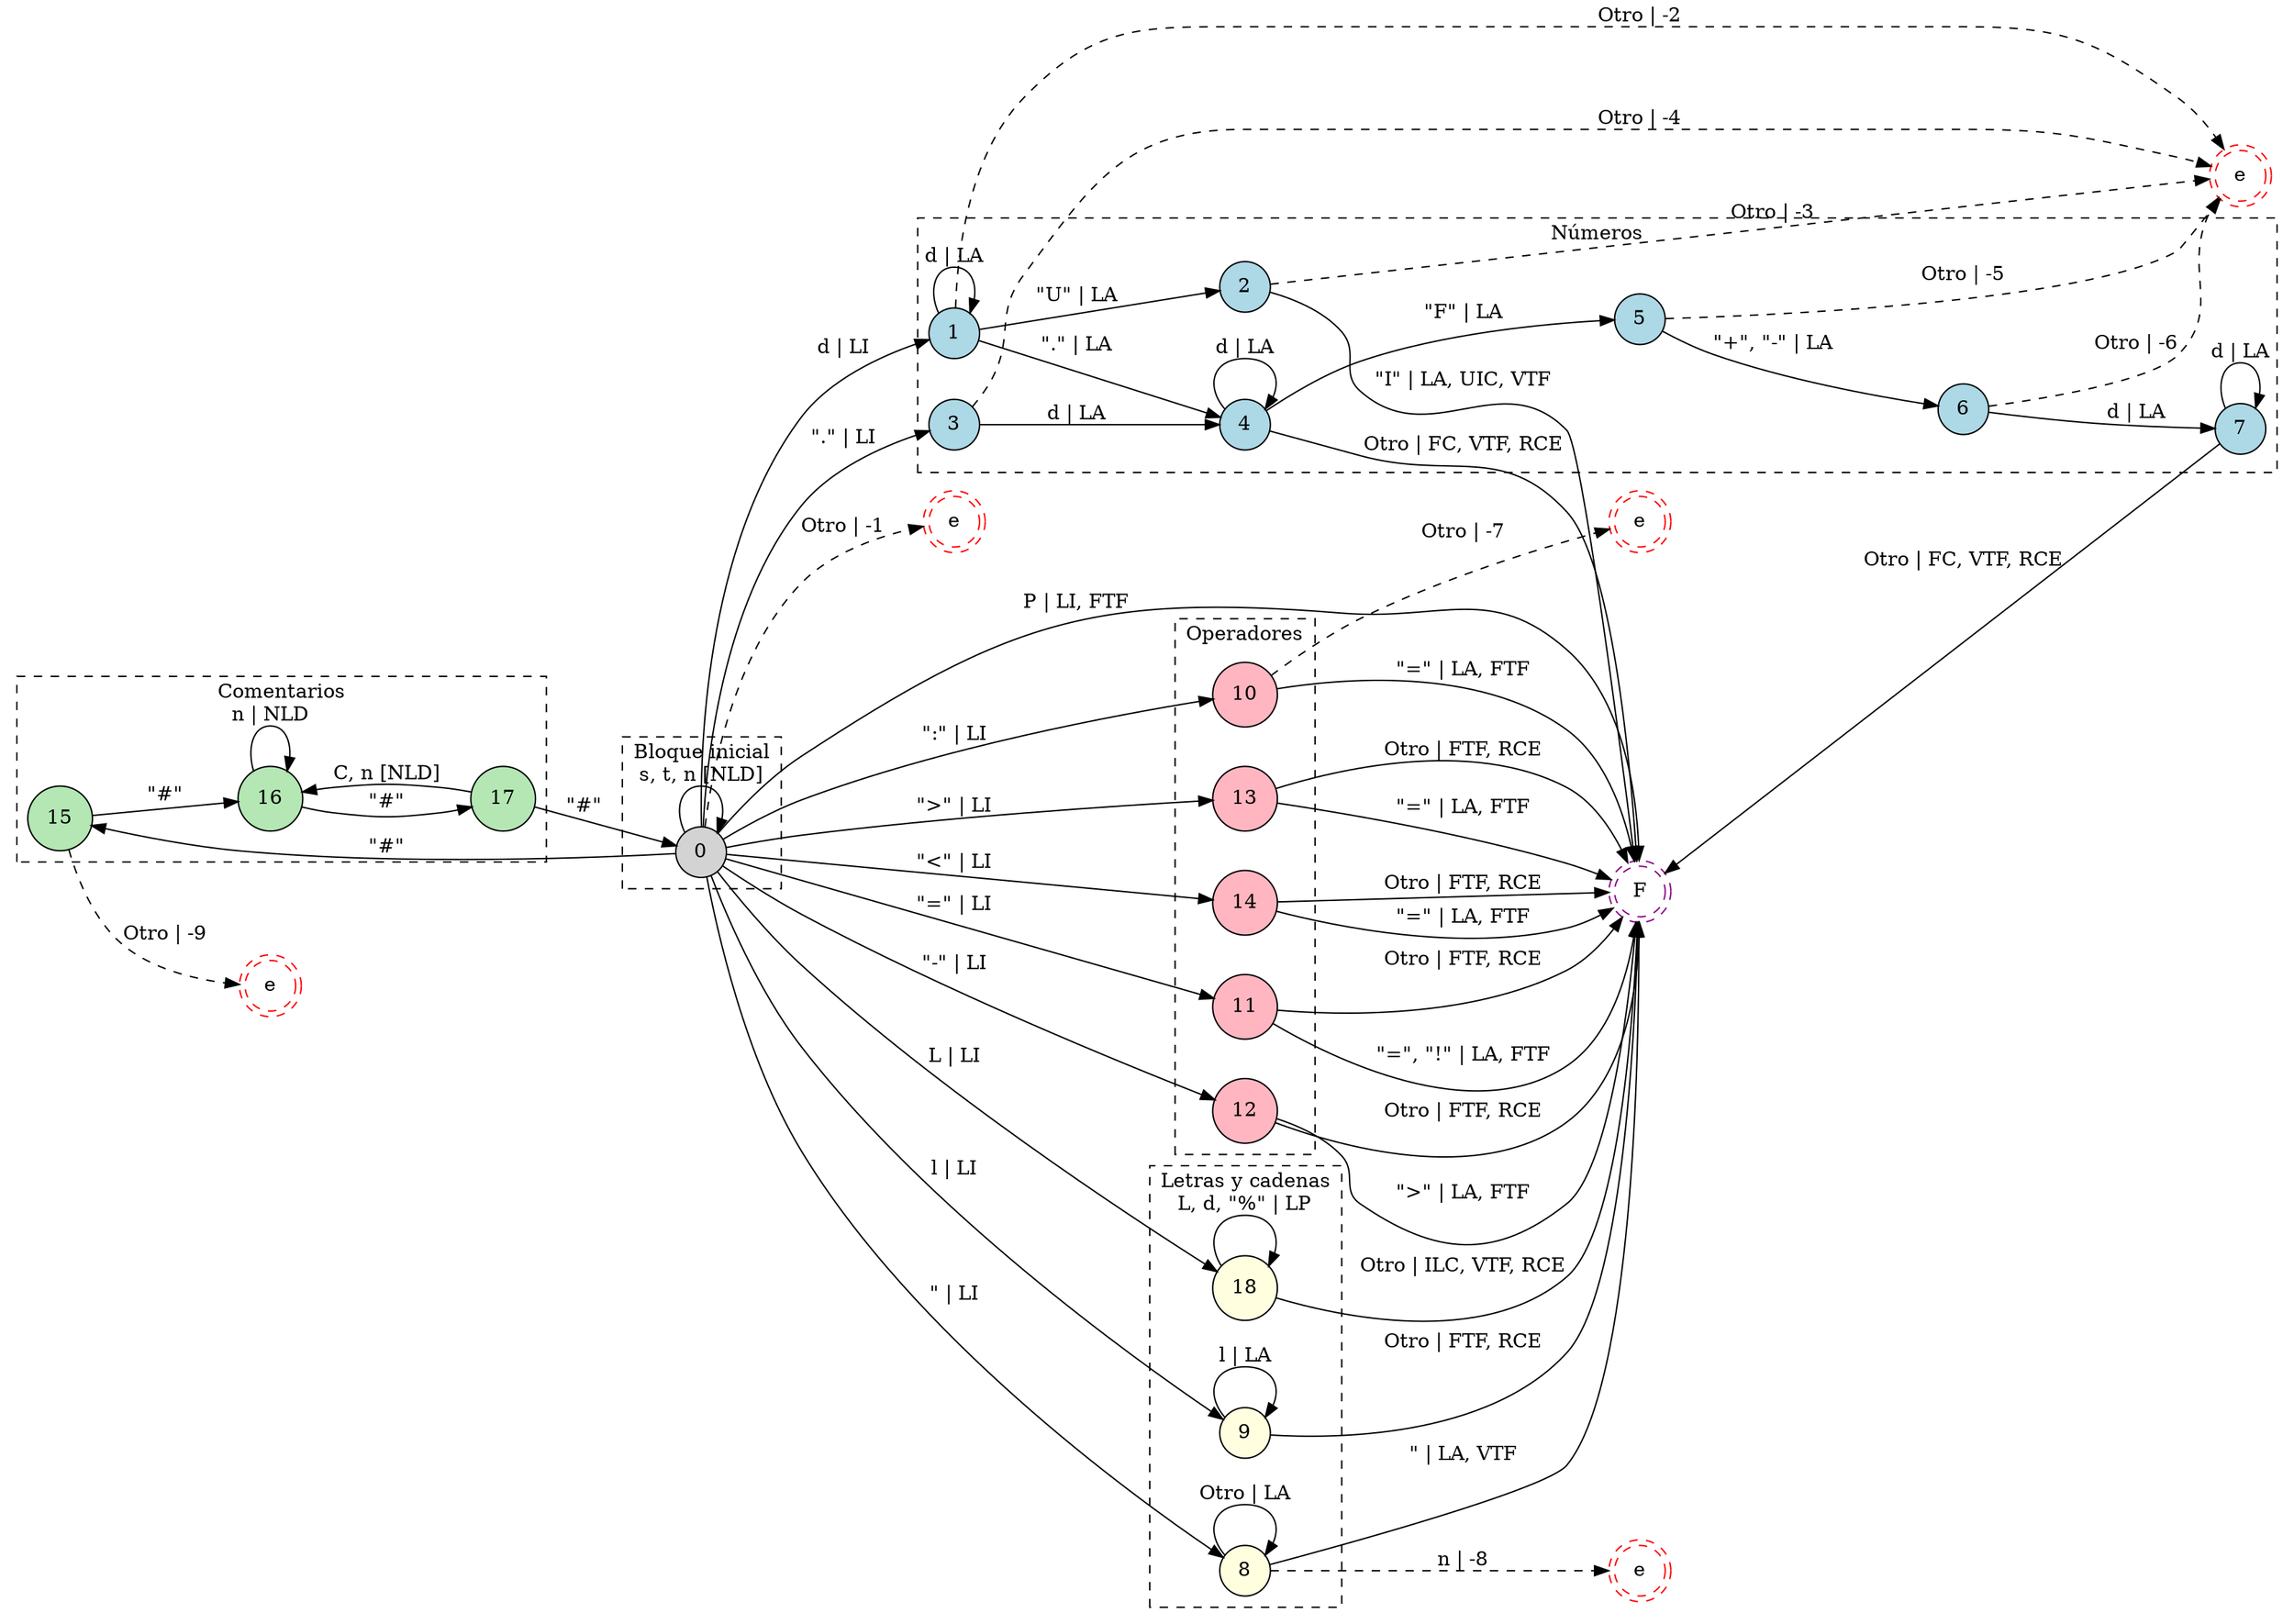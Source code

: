 digraph DFA {
    // Layout general
    rankdir = LR;
    splines = true;
    overlap = false;
    nodesep = 0.4;
    ranksep = 0.6;
    
    // Estados normales
    node [shape = circle; style = filled;];
    
    // Estado de aceptación
    F [shape = doublecircle;style = dashed;color = "#8a048a";];
    
    // Estados de error.
    // Se definen varios para que el autómata quede más claro.
    // Todos referencias al mismo estado de error.
    // ERROR GENERAL.
    eG [shape = doublecircle;style = dashed;color = red;label = "e";];
    // ERROR DE COMENTARIO.
    eC [shape = doublecircle;style = dashed;color = red;label = "e";];
    // ERROR DE OPERADOR.
    eP [shape = doublecircle;style = dashed;color = red;label = "e";];
    // ERROR DE NÚMERO.
    eN [shape = doublecircle;style = dashed;color = red;label = "e";];
    // ERROR DE CADENA.
    eS [shape = doublecircle;style = dashed;color = red;label = "e";];
    
    // -----------------------------
    // Agrupación inicial
    subgraph cluster_inicio {
        label = "Bloque inicial";
        style = dashed;
        fillcolor = lightgrey;
        0;
    }
    
    // Agrupación numérica
    subgraph cluster_num {
        label = "Números";
        style = dashed;
        fillcolor = "#f2f2f2";
        node [fillcolor = lightblue;];
        1;
        2;
        3;
        4;
        5;
        6;
        7;
    }
    
    // Agrupación literales
    subgraph cluster_lit {
        label = "Letras y cadenas";
        style = dashed;
        node [fillcolor = lightyellow;];
        8;
        9;
        18;
    }
    
    // Agrupación operadores
    subgraph cluster_ops {
        label = "Operadores";
        style = dashed;
        node [fillcolor = lightpink;];
        10;
        11;
        12;
        13;
        14;
    }
    
    // Agrupación comentarios
    subgraph cluster_coment {
        label = "Comentarios";
        style = dashed;
        node [fillcolor = "#b4e7b4";];
        15;
        16;
        17;
    }
    
    0 -> 0 [label = "s, t, n [NLD]";];
    0 -> 10 [label = "\":\" | LI";];
    0 -> 11 [label = "\"=\" | LI";];
    0 -> 12 [label = "\"-\" | LI";];
    0 -> 13 [label = "\">\" | LI";];
    0 -> 14 [label = "\"<\" | LI";];
    0 -> 15 [label = "\"#\"";];
    0 -> 18 [label = "L | LI";];
    0 -> 1 [label = "d | LI";];
    0 -> 3 [label = "\".\" | LI";];
    0 -> 8 [label = "\" | LI";];
    0 -> 9 [label = "l | LI";];
    0 -> eG [label = "Otro | -1"; style = dashed;];
    0 -> F [label = "P | LI, FTF";];
    1 -> 1 [label = "d | LA";];
    1 -> 2 [label = "\"U\" | LA";];
    1 -> 4 [label = "\".\" | LA";];
    1 -> eN [label = "Otro | -2"; style = dashed;];
    2 -> eN [label = "Otro | -3"; style = dashed;];
    2 -> F [label = "\"I\" | LA, UIC, VTF";];
    3 -> 4 [label = "d | LA";];
    3 -> eN [label = "Otro | -4"; style = dashed;];
    4 -> 4 [label = "d | LA";];
    4 -> 5 [label = "\"F\" | LA";];
    4 -> F [label = "Otro | FC, VTF, RCE";];
    5 -> 6 [label = "\"+\", \"-\" | LA";];
    5 -> eN [label = "Otro | -5"; style = dashed;];
    6 -> 7 [label = "d | LA";];
    6 -> eN [label = "Otro | -6"; style = dashed;];
    7 -> 7 [label = "d | LA";];
    7 -> F [label = "Otro | FC, VTF, RCE";];
    8 -> 8 [label = "Otro | LA";];
    8 -> eS [label = "n | -8"; style = dashed;];
    8 -> F [label = "\" | LA, VTF";];
    9 -> 9 [label = "l | LA";];
    9 -> F [label = "Otro | FTF, RCE";];
    10 -> eP [label = "Otro | -7"; style = dashed;];
    10 -> F [label = "\"=\" | LA, FTF";];
    11 -> F [label = "\"=\", \"!\" | LA, FTF";];
    11 -> F [label = "Otro | FTF, RCE";];
    12 -> F [label = "\">\" | LA, FTF";];
    12 -> F [label = "Otro | FTF, RCE";];
    13 -> F [label = "\"=\" | LA, FTF";];
    13 -> F [label = "Otro | FTF, RCE";];
    14 -> F [label = "\"=\" | LA, FTF";];
    14 -> F [label = "Otro | FTF, RCE";];
    15 -> 16 [label = "\"#\"";];
    15 -> eC [label = "Otro | -9"; style = dashed;];
    16 -> 16 [label = "n | NLD";];
    16 -> 17 [label = "\"#\"";];
    17 -> 0 [label = "\"#\"";];
    17 -> 16 [label = "C, n [NLD]";];
    18 -> 18 [label = "L, d, \"%\" | LP";];
    18 -> F [label = "Otro | ILC, VTF, RCE";];
}
